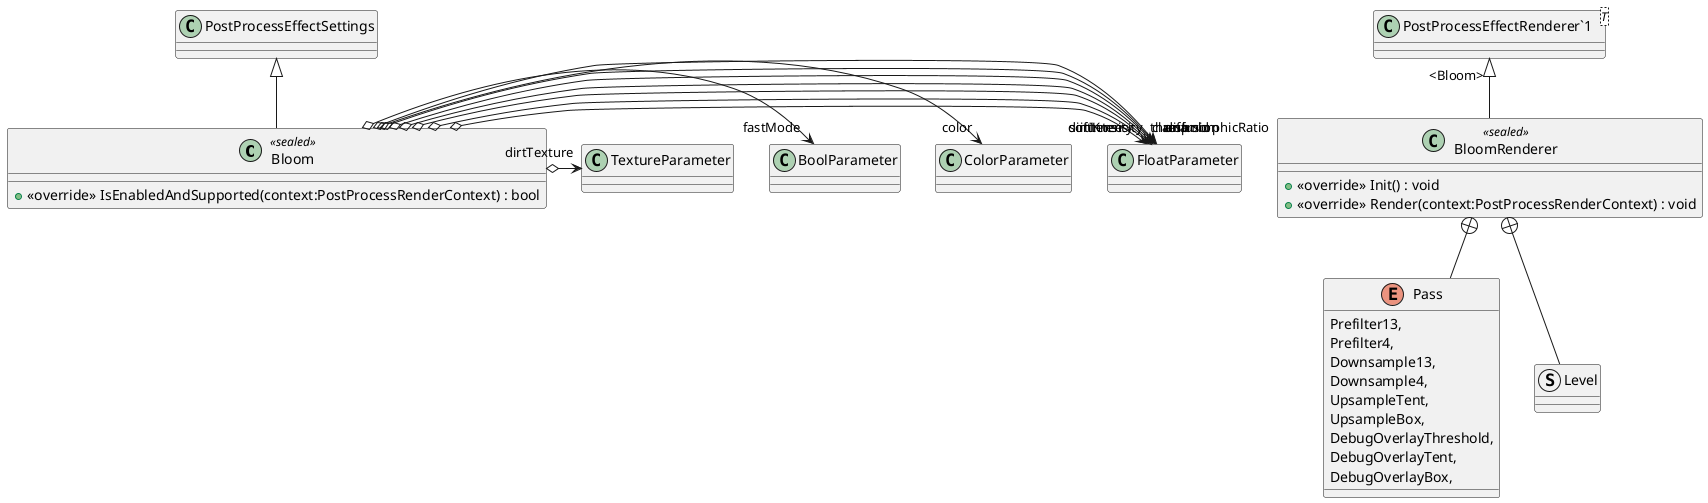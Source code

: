 @startuml
class Bloom <<sealed>> {
    + <<override>> IsEnabledAndSupported(context:PostProcessRenderContext) : bool
}
class BloomRenderer <<sealed>> {
    + <<override>> Init() : void
    + <<override>> Render(context:PostProcessRenderContext) : void
}
class "PostProcessEffectRenderer`1"<T> {
}
enum Pass {
    Prefilter13,
    Prefilter4,
    Downsample13,
    Downsample4,
    UpsampleTent,
    UpsampleBox,
    DebugOverlayThreshold,
    DebugOverlayTent,
    DebugOverlayBox,
}
struct Level {
}
PostProcessEffectSettings <|-- Bloom
Bloom o-> "intensity" FloatParameter
Bloom o-> "threshold" FloatParameter
Bloom o-> "softKnee" FloatParameter
Bloom o-> "clamp" FloatParameter
Bloom o-> "diffusion" FloatParameter
Bloom o-> "anamorphicRatio" FloatParameter
Bloom o-> "color" ColorParameter
Bloom o-> "fastMode" BoolParameter
Bloom o-> "dirtTexture" TextureParameter
Bloom o-> "dirtIntensity" FloatParameter
"PostProcessEffectRenderer`1" "<Bloom>" <|-- BloomRenderer
BloomRenderer +-- Pass
BloomRenderer +-- Level
@enduml
